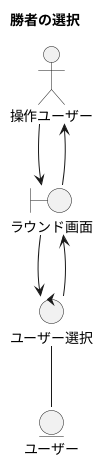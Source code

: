 @startuml
title 勝者の選択

actor 操作ユーザー
boundary ラウンド画面
control ユーザー選択
entity ユーザー

操作ユーザー --> ラウンド画面
ラウンド画面 --> ユーザー選択
ユーザー選択 -- ユーザー
ユーザー選択 --> ラウンド画面
ラウンド画面 --> 操作ユーザー

@enduml

